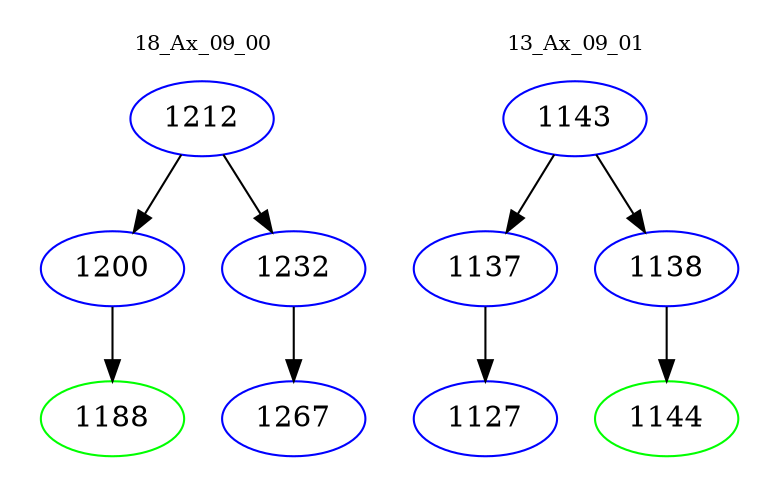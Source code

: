 digraph{
subgraph cluster_0 {
color = white
label = "18_Ax_09_00";
fontsize=10;
T0_1212 [label="1212", color="blue"]
T0_1212 -> T0_1200 [color="black"]
T0_1200 [label="1200", color="blue"]
T0_1200 -> T0_1188 [color="black"]
T0_1188 [label="1188", color="green"]
T0_1212 -> T0_1232 [color="black"]
T0_1232 [label="1232", color="blue"]
T0_1232 -> T0_1267 [color="black"]
T0_1267 [label="1267", color="blue"]
}
subgraph cluster_1 {
color = white
label = "13_Ax_09_01";
fontsize=10;
T1_1143 [label="1143", color="blue"]
T1_1143 -> T1_1137 [color="black"]
T1_1137 [label="1137", color="blue"]
T1_1137 -> T1_1127 [color="black"]
T1_1127 [label="1127", color="blue"]
T1_1143 -> T1_1138 [color="black"]
T1_1138 [label="1138", color="blue"]
T1_1138 -> T1_1144 [color="black"]
T1_1144 [label="1144", color="green"]
}
}
